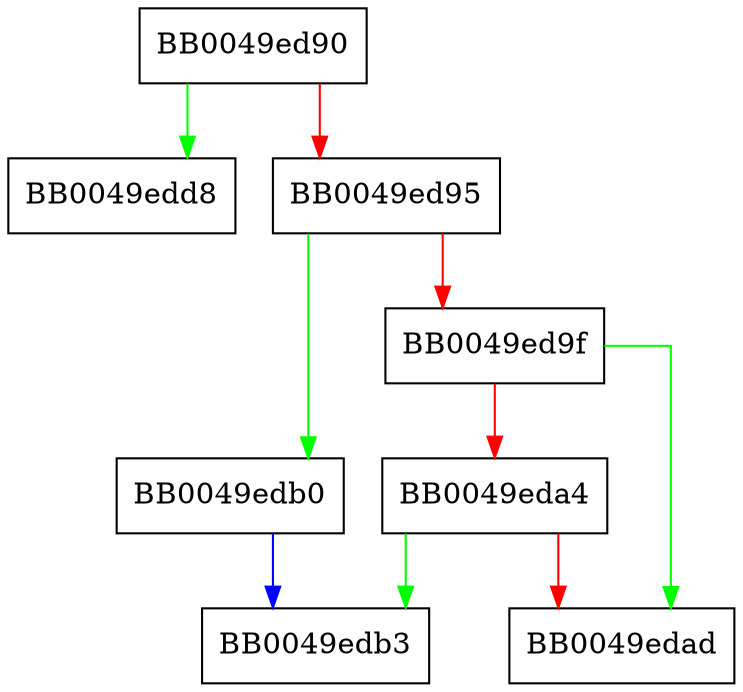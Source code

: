 digraph tls1_free {
  node [shape="box"];
  graph [splines=ortho];
  BB0049ed90 -> BB0049edd8 [color="green"];
  BB0049ed90 -> BB0049ed95 [color="red"];
  BB0049ed95 -> BB0049edb0 [color="green"];
  BB0049ed95 -> BB0049ed9f [color="red"];
  BB0049ed9f -> BB0049edad [color="green"];
  BB0049ed9f -> BB0049eda4 [color="red"];
  BB0049eda4 -> BB0049edb3 [color="green"];
  BB0049eda4 -> BB0049edad [color="red"];
  BB0049edb0 -> BB0049edb3 [color="blue"];
}